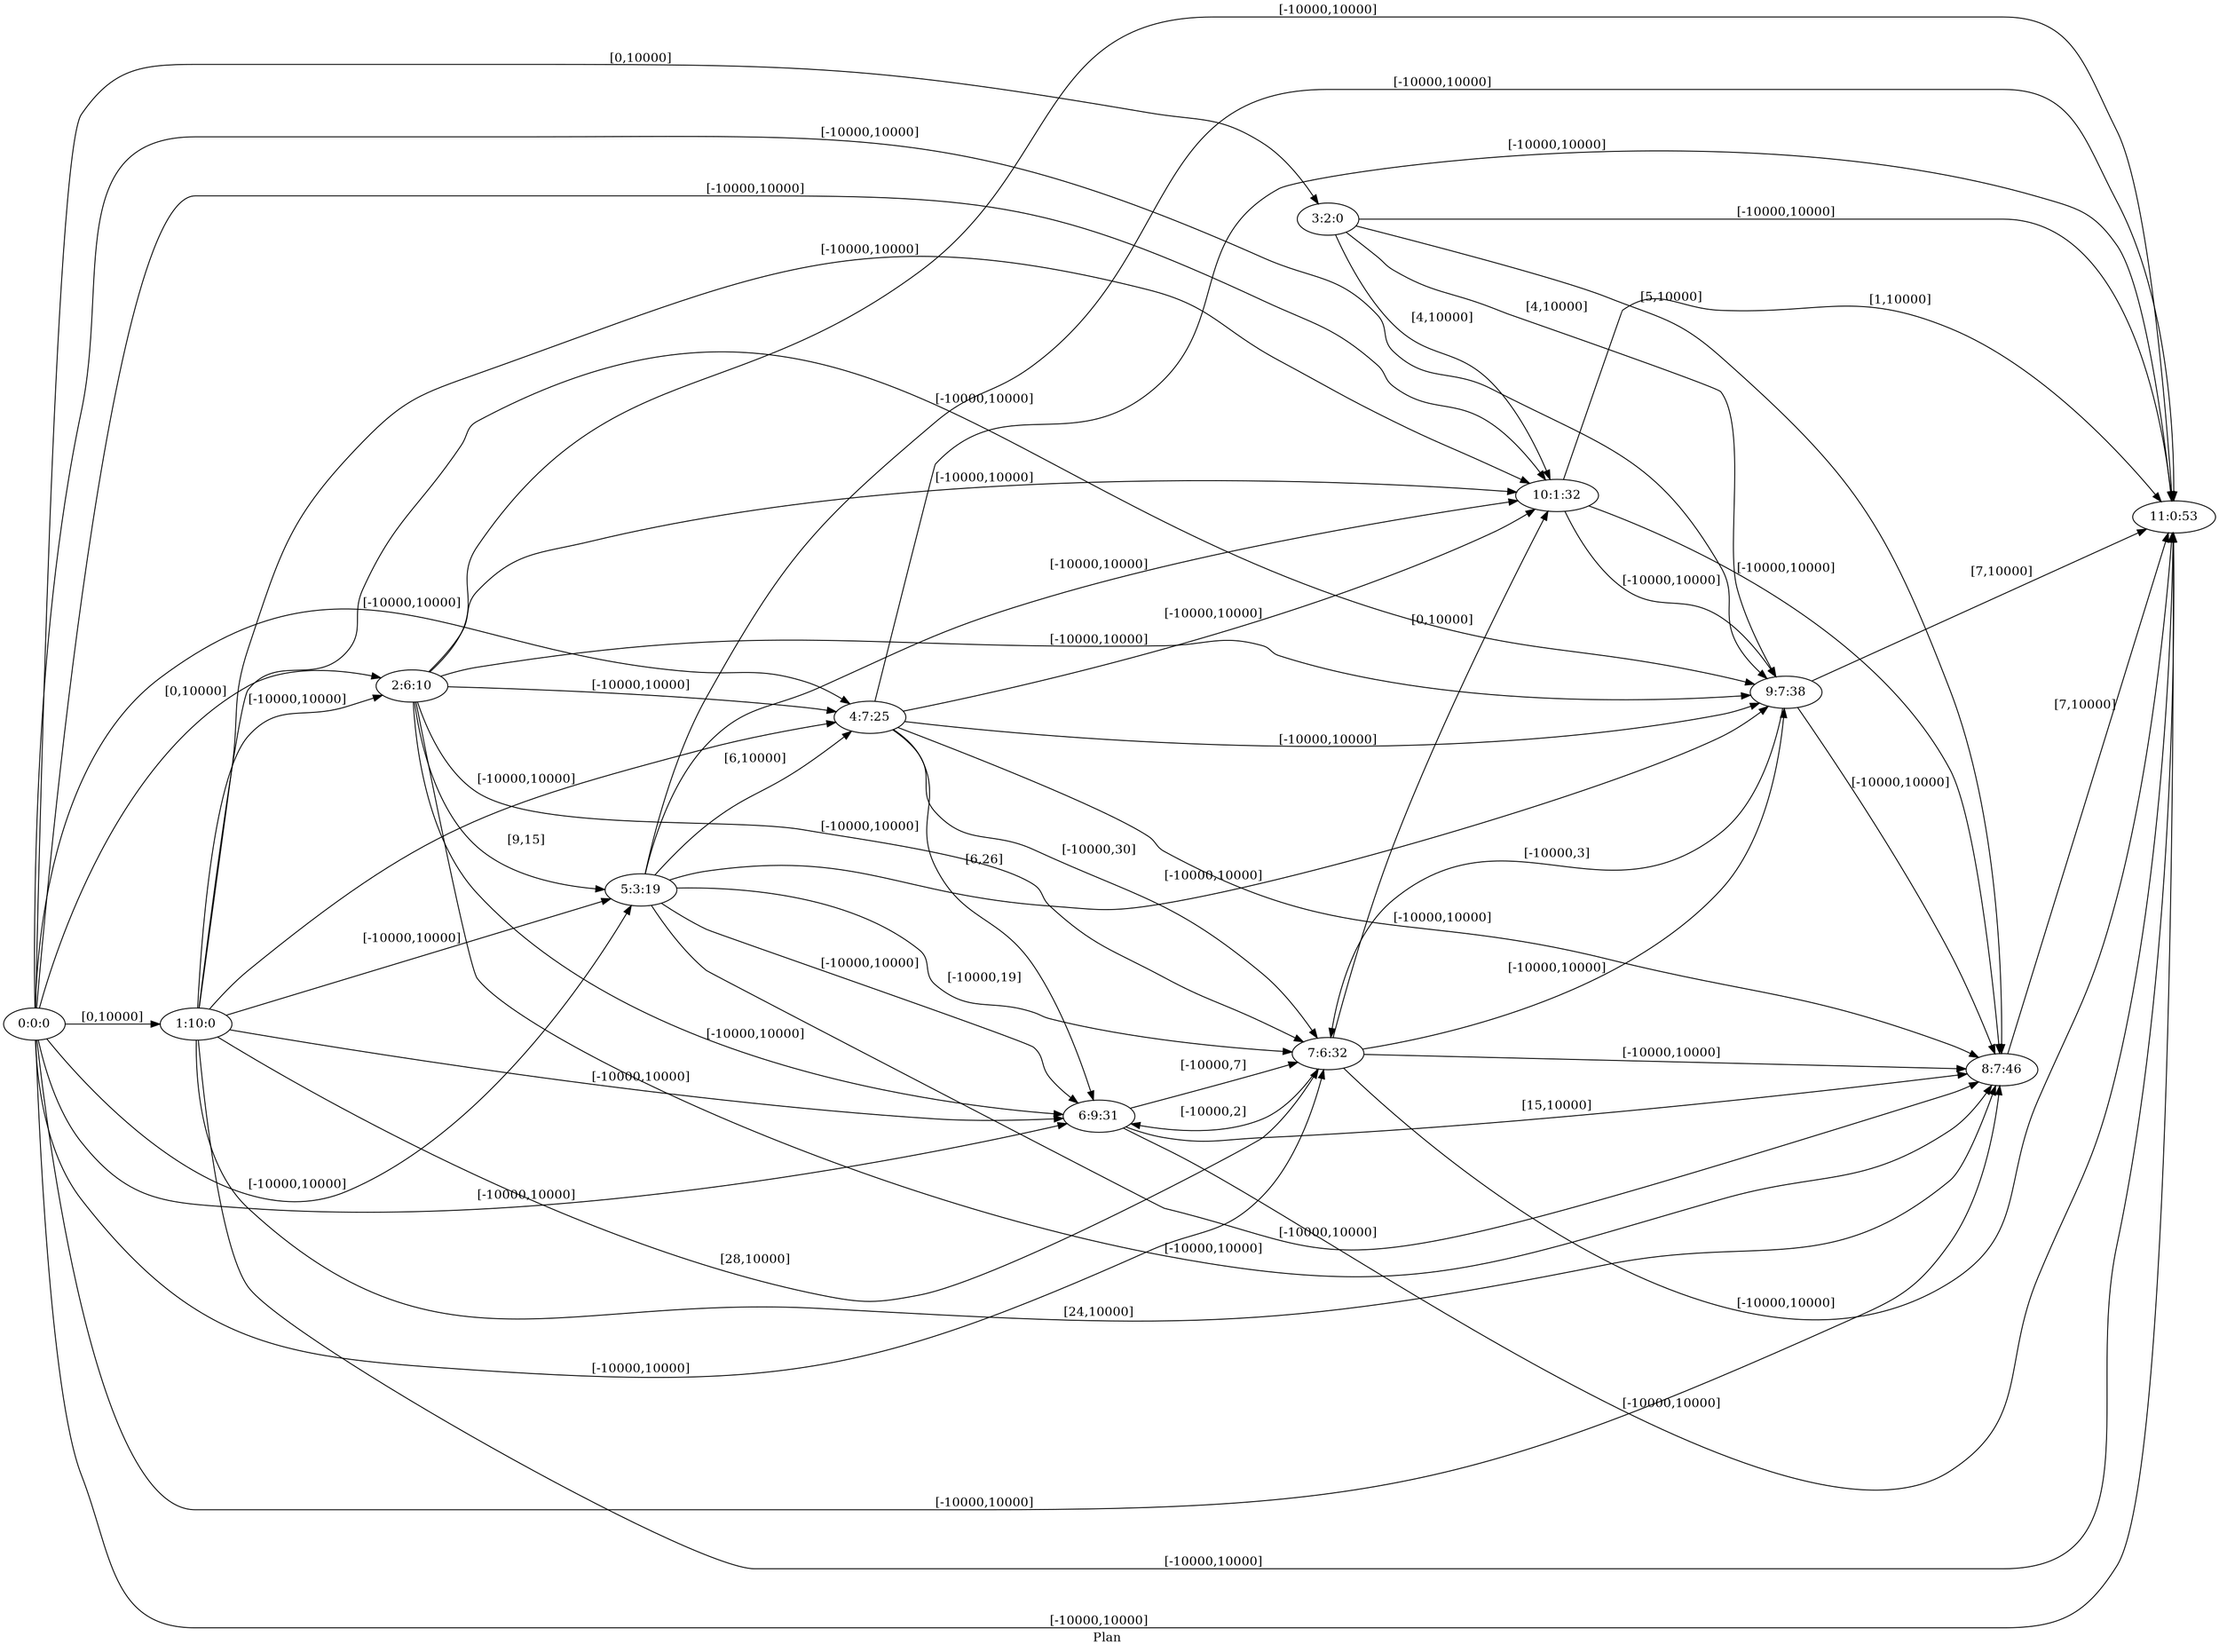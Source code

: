digraph G {
 rankdir = LR;
 nodesep = .45; 
 size = 30;
label="Plan ";
 fldt = 0.700627;
"0:0:0"->"1:10:0"[ label = "[0,10000]"];
"0:0:0"->"2:6:10"[ label = "[0,10000]"];
"0:0:0"->"3:2:0"[ label = "[0,10000]"];
"0:0:0"->"4:7:25"[ label = "[-10000,10000]"];
"0:0:0"->"5:3:19"[ label = "[-10000,10000]"];
"0:0:0"->"6:9:31"[ label = "[-10000,10000]"];
"0:0:0"->"7:6:32"[ label = "[-10000,10000]"];
"0:0:0"->"8:7:46"[ label = "[-10000,10000]"];
"0:0:0"->"9:7:38"[ label = "[-10000,10000]"];
"0:0:0"->"10:1:32"[ label = "[-10000,10000]"];
"0:0:0"->"11:0:53"[ label = "[-10000,10000]"];
"1:10:0"->"2:6:10"[ label = "[-10000,10000]"];
"1:10:0"->"4:7:25"[ label = "[-10000,10000]"];
"1:10:0"->"5:3:19"[ label = "[-10000,10000]"];
"1:10:0"->"6:9:31"[ label = "[-10000,10000]"];
"1:10:0"->"7:6:32"[ label = "[28,10000]"];
"1:10:0"->"8:7:46"[ label = "[24,10000]"];
"1:10:0"->"9:7:38"[ label = "[-10000,10000]"];
"1:10:0"->"10:1:32"[ label = "[-10000,10000]"];
"1:10:0"->"11:0:53"[ label = "[-10000,10000]"];
"2:6:10"->"4:7:25"[ label = "[-10000,10000]"];
"2:6:10"->"5:3:19"[ label = "[9,15]"];
"2:6:10"->"6:9:31"[ label = "[-10000,10000]"];
"2:6:10"->"7:6:32"[ label = "[-10000,10000]"];
"2:6:10"->"8:7:46"[ label = "[-10000,10000]"];
"2:6:10"->"9:7:38"[ label = "[-10000,10000]"];
"2:6:10"->"10:1:32"[ label = "[-10000,10000]"];
"2:6:10"->"11:0:53"[ label = "[-10000,10000]"];
"3:2:0"->"8:7:46"[ label = "[5,10000]"];
"3:2:0"->"9:7:38"[ label = "[4,10000]"];
"3:2:0"->"10:1:32"[ label = "[4,10000]"];
"3:2:0"->"11:0:53"[ label = "[-10000,10000]"];
"4:7:25"->"6:9:31"[ label = "[6,26]"];
"4:7:25"->"7:6:32"[ label = "[-10000,30]"];
"4:7:25"->"8:7:46"[ label = "[-10000,10000]"];
"4:7:25"->"9:7:38"[ label = "[-10000,10000]"];
"4:7:25"->"10:1:32"[ label = "[-10000,10000]"];
"4:7:25"->"11:0:53"[ label = "[-10000,10000]"];
"5:3:19"->"4:7:25"[ label = "[6,10000]"];
"5:3:19"->"6:9:31"[ label = "[-10000,10000]"];
"5:3:19"->"7:6:32"[ label = "[-10000,19]"];
"5:3:19"->"8:7:46"[ label = "[-10000,10000]"];
"5:3:19"->"9:7:38"[ label = "[-10000,10000]"];
"5:3:19"->"10:1:32"[ label = "[-10000,10000]"];
"5:3:19"->"11:0:53"[ label = "[-10000,10000]"];
"6:9:31"->"7:6:32"[ label = "[-10000,7]"];
"6:9:31"->"8:7:46"[ label = "[15,10000]"];
"6:9:31"->"11:0:53"[ label = "[-10000,10000]"];
"7:6:32"->"6:9:31"[ label = "[-10000,2]"];
"7:6:32"->"8:7:46"[ label = "[-10000,10000]"];
"7:6:32"->"9:7:38"[ label = "[-10000,10000]"];
"7:6:32"->"10:1:32"[ label = "[0,10000]"];
"7:6:32"->"11:0:53"[ label = "[-10000,10000]"];
"8:7:46"->"11:0:53"[ label = "[7,10000]"];
"9:7:38"->"7:6:32"[ label = "[-10000,3]"];
"9:7:38"->"8:7:46"[ label = "[-10000,10000]"];
"9:7:38"->"11:0:53"[ label = "[7,10000]"];
"10:1:32"->"8:7:46"[ label = "[-10000,10000]"];
"10:1:32"->"9:7:38"[ label = "[-10000,10000]"];
"10:1:32"->"11:0:53"[ label = "[1,10000]"];
}

